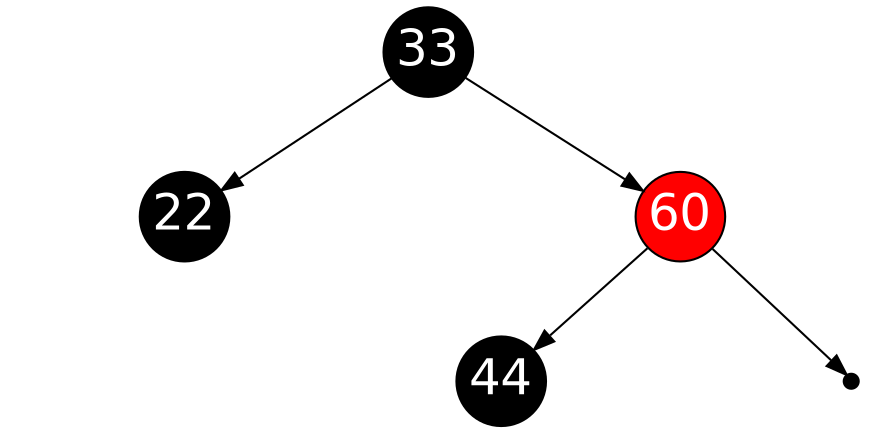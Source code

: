 // Red Black Tree Example

digraph G {
	graph [ratio=.48];
	node [style=filled, color=black, shape=circle, width=.6 
		fontname=Helvetica, fontweight=bold, fontcolor=white, 
		fontsize=24, fixedsize=true];

	ordering=out;

	60 [fillcolor=red];
	n1 [shape=point, width=.1];

	33 -> 22, 60;
	60 -> 44, n1;
}
